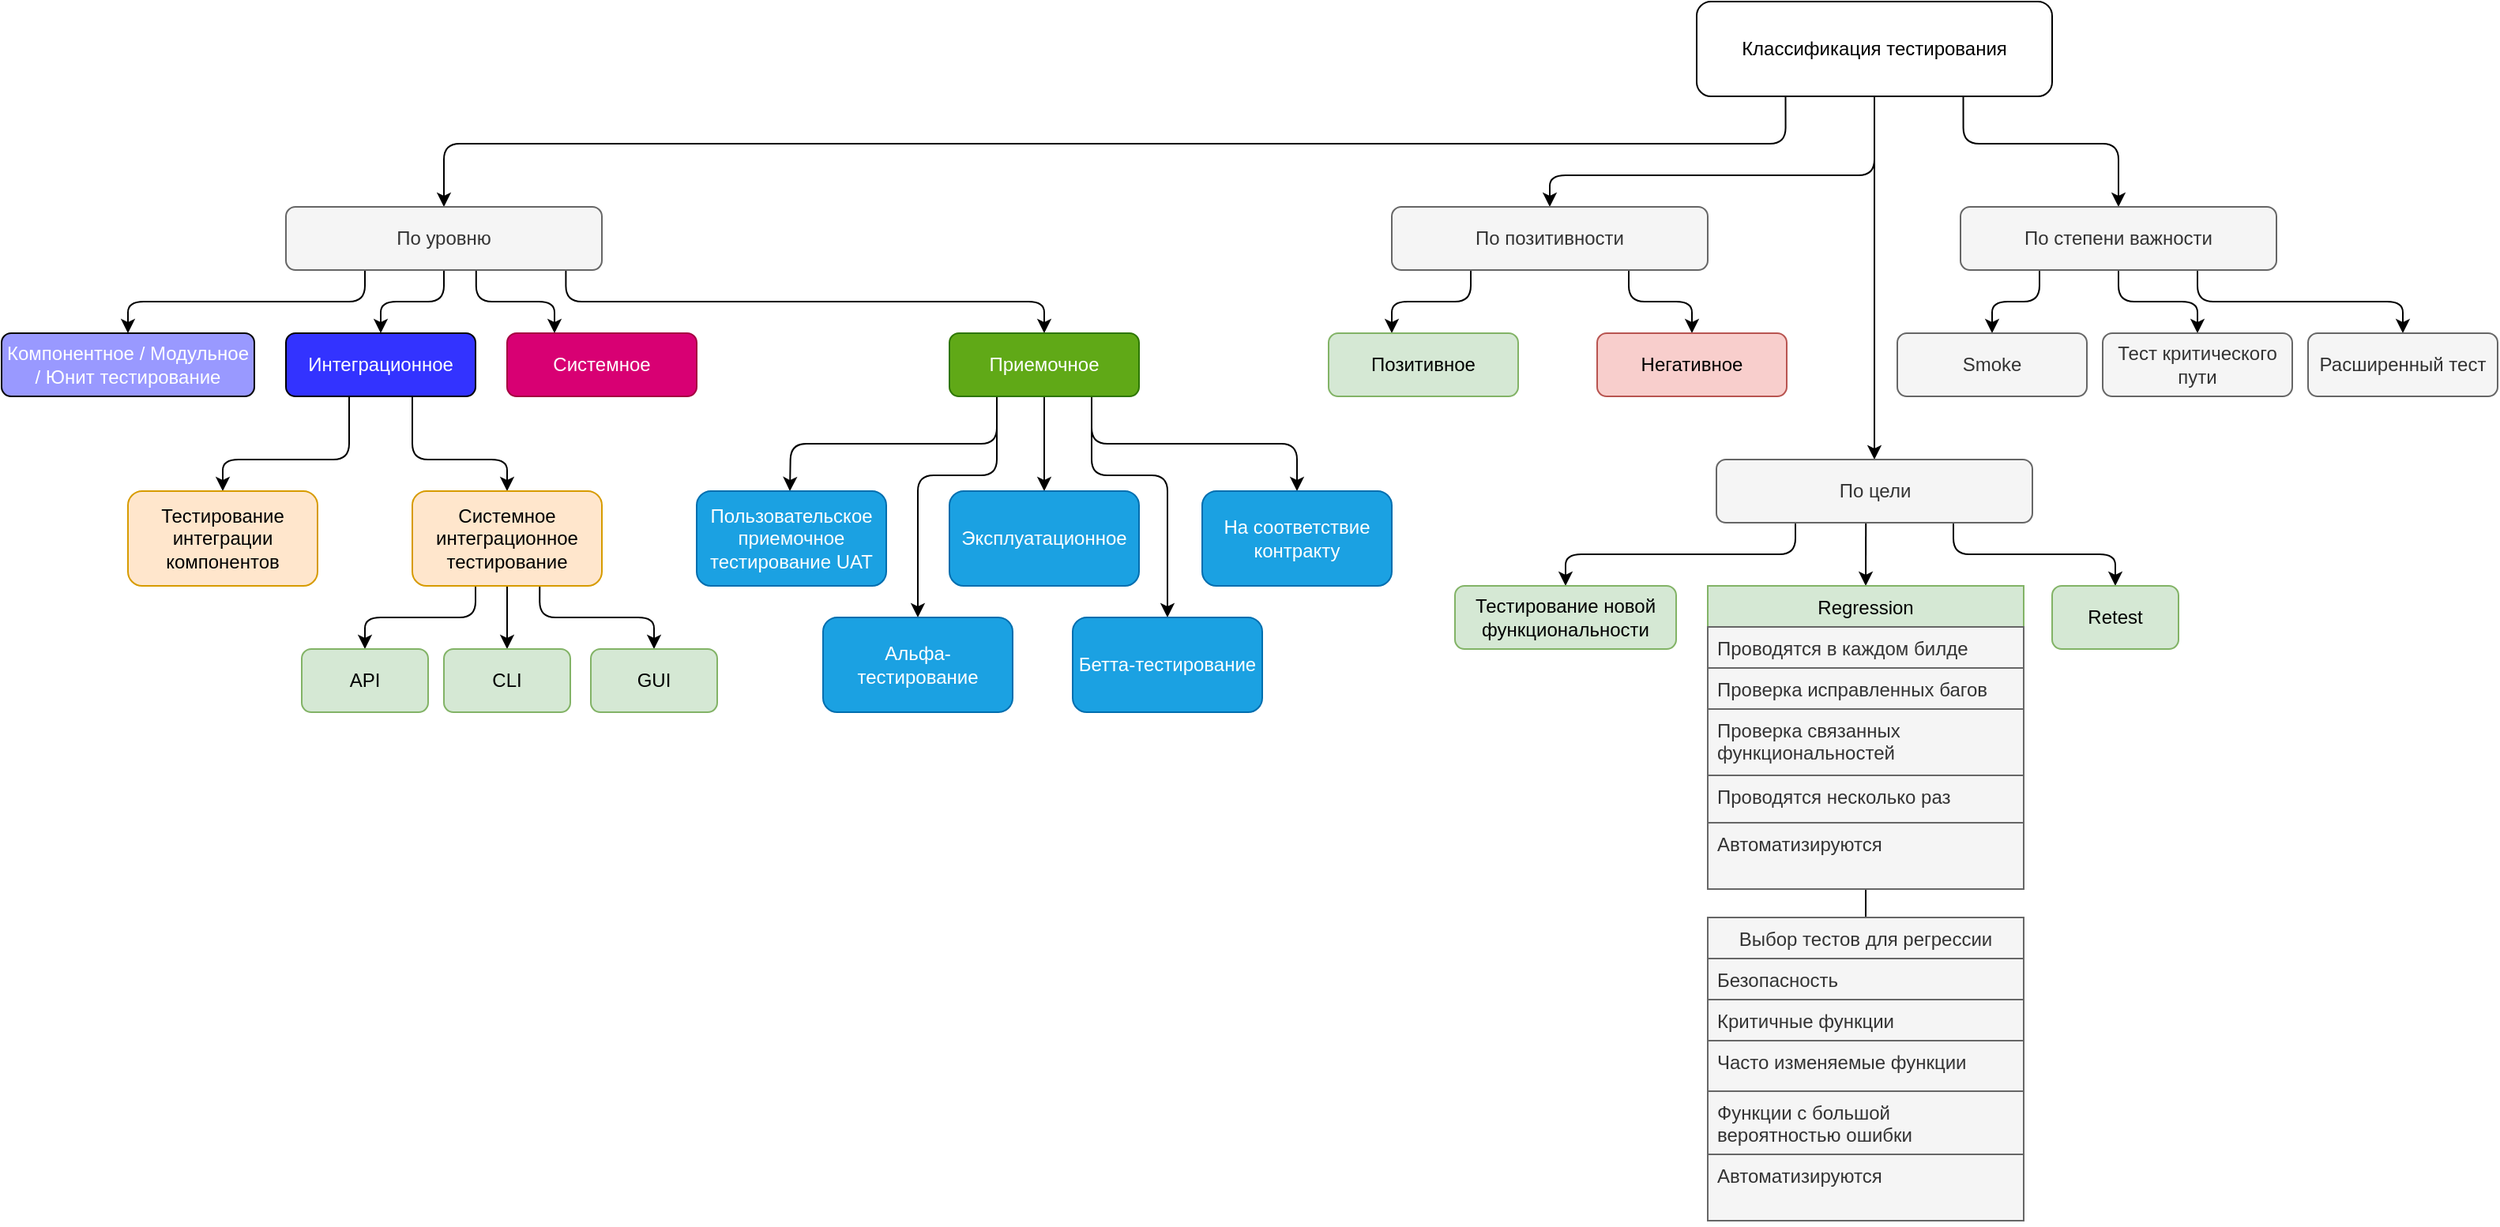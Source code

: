 <mxfile version="20.2.2" type="github">
  <diagram id="81YoFrNnC8OWE1Ijk2aw" name="Page-1">
    <mxGraphModel dx="1830" dy="554" grid="1" gridSize="10" guides="1" tooltips="1" connect="1" arrows="1" fold="1" page="1" pageScale="1" pageWidth="850" pageHeight="1100" math="0" shadow="0">
      <root>
        <mxCell id="0" />
        <mxCell id="1" parent="0" />
        <mxCell id="TF-rLpj3DMXVE8Nql6JV-51" style="edgeStyle=orthogonalEdgeStyle;rounded=1;orthogonalLoop=1;jettySize=auto;html=1;exitX=0.25;exitY=1;exitDx=0;exitDy=0;entryX=0.5;entryY=0;entryDx=0;entryDy=0;fontColor=#FFFFFF;" edge="1" parent="1" source="TF-rLpj3DMXVE8Nql6JV-1" target="TF-rLpj3DMXVE8Nql6JV-2">
          <mxGeometry relative="1" as="geometry">
            <Array as="points">
              <mxPoint x="369" y="120" />
              <mxPoint x="-480" y="120" />
            </Array>
          </mxGeometry>
        </mxCell>
        <mxCell id="TF-rLpj3DMXVE8Nql6JV-52" style="edgeStyle=orthogonalEdgeStyle;rounded=1;orthogonalLoop=1;jettySize=auto;html=1;exitX=0.5;exitY=1;exitDx=0;exitDy=0;entryX=0.5;entryY=0;entryDx=0;entryDy=0;fontColor=#FFFFFF;" edge="1" parent="1" source="TF-rLpj3DMXVE8Nql6JV-1" target="TF-rLpj3DMXVE8Nql6JV-46">
          <mxGeometry relative="1" as="geometry">
            <Array as="points">
              <mxPoint x="426" y="140" />
              <mxPoint x="220" y="140" />
            </Array>
          </mxGeometry>
        </mxCell>
        <mxCell id="TF-rLpj3DMXVE8Nql6JV-60" style="edgeStyle=orthogonalEdgeStyle;rounded=1;orthogonalLoop=1;jettySize=auto;html=1;exitX=0.75;exitY=1;exitDx=0;exitDy=0;fontColor=#FFFFFF;" edge="1" parent="1" source="TF-rLpj3DMXVE8Nql6JV-1" target="TF-rLpj3DMXVE8Nql6JV-53">
          <mxGeometry relative="1" as="geometry">
            <Array as="points">
              <mxPoint x="482" y="120" />
              <mxPoint x="580" y="120" />
            </Array>
          </mxGeometry>
        </mxCell>
        <mxCell id="TF-rLpj3DMXVE8Nql6JV-92" style="edgeStyle=orthogonalEdgeStyle;rounded=1;orthogonalLoop=1;jettySize=auto;html=1;entryX=0.5;entryY=0;entryDx=0;entryDy=0;fontColor=#FFFFFF;" edge="1" parent="1" source="TF-rLpj3DMXVE8Nql6JV-1" target="TF-rLpj3DMXVE8Nql6JV-61">
          <mxGeometry relative="1" as="geometry" />
        </mxCell>
        <mxCell id="TF-rLpj3DMXVE8Nql6JV-1" value="Классификация тестирования" style="rounded=1;whiteSpace=wrap;html=1;" vertex="1" parent="1">
          <mxGeometry x="313" y="30" width="225" height="60" as="geometry" />
        </mxCell>
        <mxCell id="TF-rLpj3DMXVE8Nql6JV-4" value="" style="edgeStyle=orthogonalEdgeStyle;rounded=1;orthogonalLoop=1;jettySize=auto;html=1;exitX=0.25;exitY=1;exitDx=0;exitDy=0;" edge="1" parent="1" source="TF-rLpj3DMXVE8Nql6JV-2" target="TF-rLpj3DMXVE8Nql6JV-3">
          <mxGeometry relative="1" as="geometry" />
        </mxCell>
        <mxCell id="TF-rLpj3DMXVE8Nql6JV-18" style="edgeStyle=orthogonalEdgeStyle;rounded=1;orthogonalLoop=1;jettySize=auto;html=1;exitX=0.5;exitY=1;exitDx=0;exitDy=0;entryX=0.5;entryY=0;entryDx=0;entryDy=0;" edge="1" parent="1" source="TF-rLpj3DMXVE8Nql6JV-2" target="TF-rLpj3DMXVE8Nql6JV-5">
          <mxGeometry relative="1" as="geometry" />
        </mxCell>
        <mxCell id="TF-rLpj3DMXVE8Nql6JV-33" style="edgeStyle=orthogonalEdgeStyle;rounded=1;orthogonalLoop=1;jettySize=auto;html=1;exitX=0.602;exitY=1.006;exitDx=0;exitDy=0;fontColor=#FFFFFF;exitPerimeter=0;" edge="1" parent="1" source="TF-rLpj3DMXVE8Nql6JV-2" target="TF-rLpj3DMXVE8Nql6JV-7">
          <mxGeometry relative="1" as="geometry">
            <Array as="points">
              <mxPoint x="-460" y="220" />
              <mxPoint x="-410" y="220" />
            </Array>
          </mxGeometry>
        </mxCell>
        <mxCell id="TF-rLpj3DMXVE8Nql6JV-34" style="edgeStyle=orthogonalEdgeStyle;rounded=1;orthogonalLoop=1;jettySize=auto;html=1;exitX=0.886;exitY=1.006;exitDx=0;exitDy=0;entryX=0.5;entryY=0;entryDx=0;entryDy=0;fontColor=#FFFFFF;exitPerimeter=0;" edge="1" parent="1" source="TF-rLpj3DMXVE8Nql6JV-2" target="TF-rLpj3DMXVE8Nql6JV-31">
          <mxGeometry relative="1" as="geometry" />
        </mxCell>
        <mxCell id="TF-rLpj3DMXVE8Nql6JV-2" value="По уровню" style="rounded=1;whiteSpace=wrap;html=1;fillColor=#f5f5f5;fontColor=#333333;strokeColor=#666666;" vertex="1" parent="1">
          <mxGeometry x="-580" y="160" width="200" height="40" as="geometry" />
        </mxCell>
        <mxCell id="TF-rLpj3DMXVE8Nql6JV-3" value="Компонентное / Модульное / Юнит тестирование" style="whiteSpace=wrap;html=1;rounded=1;fillColor=#9999FF;fontColor=#FFFFFF;" vertex="1" parent="1">
          <mxGeometry x="-760" y="240" width="160" height="40" as="geometry" />
        </mxCell>
        <mxCell id="TF-rLpj3DMXVE8Nql6JV-21" value="" style="edgeStyle=orthogonalEdgeStyle;rounded=1;orthogonalLoop=1;jettySize=auto;html=1;" edge="1" parent="1" source="TF-rLpj3DMXVE8Nql6JV-5" target="TF-rLpj3DMXVE8Nql6JV-20">
          <mxGeometry relative="1" as="geometry">
            <Array as="points">
              <mxPoint x="-540" y="320" />
              <mxPoint x="-620" y="320" />
            </Array>
          </mxGeometry>
        </mxCell>
        <mxCell id="TF-rLpj3DMXVE8Nql6JV-23" value="" style="edgeStyle=orthogonalEdgeStyle;rounded=1;orthogonalLoop=1;jettySize=auto;html=1;" edge="1" parent="1" source="TF-rLpj3DMXVE8Nql6JV-5" target="TF-rLpj3DMXVE8Nql6JV-22">
          <mxGeometry relative="1" as="geometry">
            <Array as="points">
              <mxPoint x="-500" y="320" />
              <mxPoint x="-440" y="320" />
            </Array>
          </mxGeometry>
        </mxCell>
        <mxCell id="TF-rLpj3DMXVE8Nql6JV-5" value="Интеграционное" style="whiteSpace=wrap;html=1;rounded=1;fillColor=#3333FF;fontColor=#FFFFFF;" vertex="1" parent="1">
          <mxGeometry x="-580" y="240" width="120" height="40" as="geometry" />
        </mxCell>
        <mxCell id="TF-rLpj3DMXVE8Nql6JV-7" value="Системное" style="whiteSpace=wrap;html=1;rounded=1;fillColor=#d80073;fontColor=#ffffff;strokeColor=#A50040;" vertex="1" parent="1">
          <mxGeometry x="-440" y="240" width="120" height="40" as="geometry" />
        </mxCell>
        <mxCell id="TF-rLpj3DMXVE8Nql6JV-9" style="edgeStyle=orthogonalEdgeStyle;rounded=0;orthogonalLoop=1;jettySize=auto;html=1;exitX=0.5;exitY=1;exitDx=0;exitDy=0;" edge="1" parent="1" source="TF-rLpj3DMXVE8Nql6JV-3" target="TF-rLpj3DMXVE8Nql6JV-3">
          <mxGeometry relative="1" as="geometry" />
        </mxCell>
        <mxCell id="TF-rLpj3DMXVE8Nql6JV-20" value="Тестирование интеграции компонентов" style="whiteSpace=wrap;html=1;rounded=1;fillColor=#ffe6cc;strokeColor=#d79b00;" vertex="1" parent="1">
          <mxGeometry x="-680" y="340" width="120" height="60" as="geometry" />
        </mxCell>
        <mxCell id="TF-rLpj3DMXVE8Nql6JV-25" value="" style="edgeStyle=orthogonalEdgeStyle;rounded=1;orthogonalLoop=1;jettySize=auto;html=1;" edge="1" parent="1" source="TF-rLpj3DMXVE8Nql6JV-22" target="TF-rLpj3DMXVE8Nql6JV-24">
          <mxGeometry relative="1" as="geometry">
            <Array as="points">
              <mxPoint x="-460" y="420" />
              <mxPoint x="-530" y="420" />
            </Array>
          </mxGeometry>
        </mxCell>
        <mxCell id="TF-rLpj3DMXVE8Nql6JV-27" value="" style="edgeStyle=orthogonalEdgeStyle;rounded=1;orthogonalLoop=1;jettySize=auto;html=1;fontColor=#FFFFFF;" edge="1" parent="1" source="TF-rLpj3DMXVE8Nql6JV-22" target="TF-rLpj3DMXVE8Nql6JV-26">
          <mxGeometry relative="1" as="geometry" />
        </mxCell>
        <mxCell id="TF-rLpj3DMXVE8Nql6JV-29" style="edgeStyle=orthogonalEdgeStyle;rounded=1;orthogonalLoop=1;jettySize=auto;html=1;exitX=0.672;exitY=0.989;exitDx=0;exitDy=0;entryX=0.5;entryY=0;entryDx=0;entryDy=0;fontColor=#FFFFFF;exitPerimeter=0;" edge="1" parent="1" source="TF-rLpj3DMXVE8Nql6JV-22" target="TF-rLpj3DMXVE8Nql6JV-28">
          <mxGeometry relative="1" as="geometry">
            <Array as="points">
              <mxPoint x="-419" y="420" />
              <mxPoint x="-347" y="420" />
            </Array>
          </mxGeometry>
        </mxCell>
        <mxCell id="TF-rLpj3DMXVE8Nql6JV-22" value="Системное интеграционное тестирование" style="whiteSpace=wrap;html=1;rounded=1;fillColor=#ffe6cc;strokeColor=#d79b00;" vertex="1" parent="1">
          <mxGeometry x="-500" y="340" width="120" height="60" as="geometry" />
        </mxCell>
        <mxCell id="TF-rLpj3DMXVE8Nql6JV-24" value="API" style="whiteSpace=wrap;html=1;rounded=1;fillColor=#d5e8d4;strokeColor=#82b366;" vertex="1" parent="1">
          <mxGeometry x="-570" y="440" width="80" height="40" as="geometry" />
        </mxCell>
        <mxCell id="TF-rLpj3DMXVE8Nql6JV-26" value="CLI" style="whiteSpace=wrap;html=1;rounded=1;fillColor=#d5e8d4;strokeColor=#82b366;" vertex="1" parent="1">
          <mxGeometry x="-480" y="440" width="80" height="40" as="geometry" />
        </mxCell>
        <mxCell id="TF-rLpj3DMXVE8Nql6JV-28" value="GUI" style="whiteSpace=wrap;html=1;rounded=1;fillColor=#d5e8d4;strokeColor=#82b366;" vertex="1" parent="1">
          <mxGeometry x="-387" y="440" width="80" height="40" as="geometry" />
        </mxCell>
        <mxCell id="TF-rLpj3DMXVE8Nql6JV-38" style="edgeStyle=orthogonalEdgeStyle;rounded=1;orthogonalLoop=1;jettySize=auto;html=1;exitX=0.25;exitY=1;exitDx=0;exitDy=0;entryX=0.5;entryY=0;entryDx=0;entryDy=0;fontColor=#FFFFFF;" edge="1" parent="1" source="TF-rLpj3DMXVE8Nql6JV-31">
          <mxGeometry relative="1" as="geometry">
            <mxPoint x="-261.0" y="340" as="targetPoint" />
          </mxGeometry>
        </mxCell>
        <mxCell id="TF-rLpj3DMXVE8Nql6JV-39" style="edgeStyle=orthogonalEdgeStyle;rounded=1;orthogonalLoop=1;jettySize=auto;html=1;exitX=0.5;exitY=1;exitDx=0;exitDy=0;fontColor=#FFFFFF;" edge="1" parent="1" source="TF-rLpj3DMXVE8Nql6JV-31" target="TF-rLpj3DMXVE8Nql6JV-37">
          <mxGeometry relative="1" as="geometry" />
        </mxCell>
        <mxCell id="TF-rLpj3DMXVE8Nql6JV-41" style="edgeStyle=orthogonalEdgeStyle;rounded=1;orthogonalLoop=1;jettySize=auto;html=1;exitX=0.75;exitY=1;exitDx=0;exitDy=0;entryX=0.5;entryY=0;entryDx=0;entryDy=0;fontColor=#FFFFFF;" edge="1" parent="1" source="TF-rLpj3DMXVE8Nql6JV-31" target="TF-rLpj3DMXVE8Nql6JV-40">
          <mxGeometry relative="1" as="geometry" />
        </mxCell>
        <mxCell id="TF-rLpj3DMXVE8Nql6JV-44" style="edgeStyle=orthogonalEdgeStyle;rounded=1;orthogonalLoop=1;jettySize=auto;html=1;exitX=0.25;exitY=1;exitDx=0;exitDy=0;entryX=0.5;entryY=0;entryDx=0;entryDy=0;fontColor=#FFFFFF;" edge="1" parent="1" source="TF-rLpj3DMXVE8Nql6JV-31" target="TF-rLpj3DMXVE8Nql6JV-42">
          <mxGeometry relative="1" as="geometry">
            <Array as="points">
              <mxPoint x="-130" y="330" />
              <mxPoint x="-180" y="330" />
            </Array>
          </mxGeometry>
        </mxCell>
        <mxCell id="TF-rLpj3DMXVE8Nql6JV-45" style="edgeStyle=orthogonalEdgeStyle;rounded=1;orthogonalLoop=1;jettySize=auto;html=1;exitX=0.75;exitY=1;exitDx=0;exitDy=0;entryX=0.5;entryY=0;entryDx=0;entryDy=0;fontColor=#FFFFFF;" edge="1" parent="1" source="TF-rLpj3DMXVE8Nql6JV-31" target="TF-rLpj3DMXVE8Nql6JV-43">
          <mxGeometry relative="1" as="geometry">
            <Array as="points">
              <mxPoint x="-70" y="330" />
              <mxPoint x="-22" y="330" />
            </Array>
          </mxGeometry>
        </mxCell>
        <mxCell id="TF-rLpj3DMXVE8Nql6JV-31" value="Приемочное" style="whiteSpace=wrap;html=1;rounded=1;fillColor=#60a917;fontColor=#ffffff;strokeColor=#2D7600;" vertex="1" parent="1">
          <mxGeometry x="-160" y="240" width="120" height="40" as="geometry" />
        </mxCell>
        <mxCell id="TF-rLpj3DMXVE8Nql6JV-35" value="Пользовательское приемочное тестирование UAT" style="whiteSpace=wrap;html=1;fillColor=#1ba1e2;rounded=1;strokeColor=#006EAF;fontColor=#ffffff;" vertex="1" parent="1">
          <mxGeometry x="-320" y="340" width="120" height="60" as="geometry" />
        </mxCell>
        <mxCell id="TF-rLpj3DMXVE8Nql6JV-37" value="Эксплуатационное" style="whiteSpace=wrap;html=1;fillColor=#1ba1e2;rounded=1;strokeColor=#006EAF;fontColor=#ffffff;" vertex="1" parent="1">
          <mxGeometry x="-160" y="340" width="120" height="60" as="geometry" />
        </mxCell>
        <mxCell id="TF-rLpj3DMXVE8Nql6JV-40" value="На соответствие контракту" style="whiteSpace=wrap;html=1;fillColor=#1ba1e2;rounded=1;strokeColor=#006EAF;fontColor=#ffffff;" vertex="1" parent="1">
          <mxGeometry y="340" width="120" height="60" as="geometry" />
        </mxCell>
        <mxCell id="TF-rLpj3DMXVE8Nql6JV-42" value="Альфа-тестирование" style="whiteSpace=wrap;html=1;fillColor=#1ba1e2;rounded=1;strokeColor=#006EAF;fontColor=#ffffff;" vertex="1" parent="1">
          <mxGeometry x="-240" y="420" width="120" height="60" as="geometry" />
        </mxCell>
        <mxCell id="TF-rLpj3DMXVE8Nql6JV-43" value="Бетта-тестирование" style="whiteSpace=wrap;html=1;fillColor=#1ba1e2;rounded=1;strokeColor=#006EAF;fontColor=#ffffff;" vertex="1" parent="1">
          <mxGeometry x="-82" y="420" width="120" height="60" as="geometry" />
        </mxCell>
        <mxCell id="TF-rLpj3DMXVE8Nql6JV-48" value="" style="edgeStyle=orthogonalEdgeStyle;rounded=1;orthogonalLoop=1;jettySize=auto;html=1;fontColor=#FFFFFF;exitX=0.25;exitY=1;exitDx=0;exitDy=0;" edge="1" parent="1" source="TF-rLpj3DMXVE8Nql6JV-46" target="TF-rLpj3DMXVE8Nql6JV-47">
          <mxGeometry relative="1" as="geometry">
            <Array as="points">
              <mxPoint x="170" y="220" />
              <mxPoint x="120" y="220" />
            </Array>
          </mxGeometry>
        </mxCell>
        <mxCell id="TF-rLpj3DMXVE8Nql6JV-50" style="edgeStyle=orthogonalEdgeStyle;rounded=1;orthogonalLoop=1;jettySize=auto;html=1;exitX=0.75;exitY=1;exitDx=0;exitDy=0;entryX=0.5;entryY=0;entryDx=0;entryDy=0;fontColor=#FFFFFF;" edge="1" parent="1" source="TF-rLpj3DMXVE8Nql6JV-46" target="TF-rLpj3DMXVE8Nql6JV-49">
          <mxGeometry relative="1" as="geometry" />
        </mxCell>
        <mxCell id="TF-rLpj3DMXVE8Nql6JV-46" value="По позитивности" style="rounded=1;whiteSpace=wrap;html=1;fillColor=#f5f5f5;fontColor=#333333;strokeColor=#666666;" vertex="1" parent="1">
          <mxGeometry x="120" y="160" width="200" height="40" as="geometry" />
        </mxCell>
        <mxCell id="TF-rLpj3DMXVE8Nql6JV-47" value="Позитивное" style="whiteSpace=wrap;html=1;fillColor=#d5e8d4;strokeColor=#82b366;rounded=1;" vertex="1" parent="1">
          <mxGeometry x="80" y="240" width="120" height="40" as="geometry" />
        </mxCell>
        <mxCell id="TF-rLpj3DMXVE8Nql6JV-49" value="Негативное" style="whiteSpace=wrap;html=1;fillColor=#f8cecc;strokeColor=#b85450;rounded=1;" vertex="1" parent="1">
          <mxGeometry x="250" y="240" width="120" height="40" as="geometry" />
        </mxCell>
        <mxCell id="TF-rLpj3DMXVE8Nql6JV-57" style="edgeStyle=orthogonalEdgeStyle;rounded=1;orthogonalLoop=1;jettySize=auto;html=1;exitX=0.25;exitY=1;exitDx=0;exitDy=0;entryX=0.5;entryY=0;entryDx=0;entryDy=0;fontColor=#FFFFFF;" edge="1" parent="1" source="TF-rLpj3DMXVE8Nql6JV-53" target="TF-rLpj3DMXVE8Nql6JV-54">
          <mxGeometry relative="1" as="geometry" />
        </mxCell>
        <mxCell id="TF-rLpj3DMXVE8Nql6JV-58" style="edgeStyle=orthogonalEdgeStyle;rounded=1;orthogonalLoop=1;jettySize=auto;html=1;exitX=0.5;exitY=1;exitDx=0;exitDy=0;entryX=0.5;entryY=0;entryDx=0;entryDy=0;fontColor=#FFFFFF;" edge="1" parent="1" source="TF-rLpj3DMXVE8Nql6JV-53" target="TF-rLpj3DMXVE8Nql6JV-55">
          <mxGeometry relative="1" as="geometry" />
        </mxCell>
        <mxCell id="TF-rLpj3DMXVE8Nql6JV-59" style="edgeStyle=orthogonalEdgeStyle;rounded=1;orthogonalLoop=1;jettySize=auto;html=1;exitX=0.75;exitY=1;exitDx=0;exitDy=0;fontColor=#FFFFFF;" edge="1" parent="1" source="TF-rLpj3DMXVE8Nql6JV-53" target="TF-rLpj3DMXVE8Nql6JV-56">
          <mxGeometry relative="1" as="geometry" />
        </mxCell>
        <mxCell id="TF-rLpj3DMXVE8Nql6JV-53" value="По степени важности" style="rounded=1;whiteSpace=wrap;html=1;fillColor=#f5f5f5;fontColor=#333333;strokeColor=#666666;" vertex="1" parent="1">
          <mxGeometry x="480" y="160" width="200" height="40" as="geometry" />
        </mxCell>
        <mxCell id="TF-rLpj3DMXVE8Nql6JV-54" value="Smoke" style="whiteSpace=wrap;html=1;fillColor=#f5f5f5;strokeColor=#666666;fontColor=#333333;rounded=1;" vertex="1" parent="1">
          <mxGeometry x="440" y="240" width="120" height="40" as="geometry" />
        </mxCell>
        <mxCell id="TF-rLpj3DMXVE8Nql6JV-55" value="Тест критического пути" style="whiteSpace=wrap;html=1;fillColor=#f5f5f5;strokeColor=#666666;fontColor=#333333;rounded=1;" vertex="1" parent="1">
          <mxGeometry x="570" y="240" width="120" height="40" as="geometry" />
        </mxCell>
        <mxCell id="TF-rLpj3DMXVE8Nql6JV-56" value="Расширенный тест" style="whiteSpace=wrap;html=1;fillColor=#f5f5f5;strokeColor=#666666;fontColor=#333333;rounded=1;" vertex="1" parent="1">
          <mxGeometry x="700" y="240" width="120" height="40" as="geometry" />
        </mxCell>
        <mxCell id="TF-rLpj3DMXVE8Nql6JV-64" style="edgeStyle=orthogonalEdgeStyle;rounded=1;orthogonalLoop=1;jettySize=auto;html=1;exitX=0.25;exitY=1;exitDx=0;exitDy=0;entryX=0.5;entryY=0;entryDx=0;entryDy=0;fontColor=#FFFFFF;" edge="1" parent="1" source="TF-rLpj3DMXVE8Nql6JV-61" target="TF-rLpj3DMXVE8Nql6JV-62">
          <mxGeometry relative="1" as="geometry" />
        </mxCell>
        <mxCell id="TF-rLpj3DMXVE8Nql6JV-65" style="edgeStyle=orthogonalEdgeStyle;rounded=1;orthogonalLoop=1;jettySize=auto;html=1;exitX=0.473;exitY=1.006;exitDx=0;exitDy=0;entryX=0.5;entryY=0;entryDx=0;entryDy=0;fontColor=#FFFFFF;exitPerimeter=0;" edge="1" parent="1" source="TF-rLpj3DMXVE8Nql6JV-61" target="TF-rLpj3DMXVE8Nql6JV-70">
          <mxGeometry relative="1" as="geometry">
            <mxPoint x="405.0" y="400" as="targetPoint" />
            <Array as="points" />
          </mxGeometry>
        </mxCell>
        <mxCell id="TF-rLpj3DMXVE8Nql6JV-90" style="edgeStyle=orthogonalEdgeStyle;rounded=1;orthogonalLoop=1;jettySize=auto;html=1;exitX=0.75;exitY=1;exitDx=0;exitDy=0;fontColor=#FFFFFF;entryX=0.5;entryY=0;entryDx=0;entryDy=0;" edge="1" parent="1" source="TF-rLpj3DMXVE8Nql6JV-61" target="TF-rLpj3DMXVE8Nql6JV-91">
          <mxGeometry relative="1" as="geometry">
            <mxPoint x="640" y="400.0" as="targetPoint" />
          </mxGeometry>
        </mxCell>
        <mxCell id="TF-rLpj3DMXVE8Nql6JV-61" value="По цели" style="rounded=1;whiteSpace=wrap;html=1;fillColor=#f5f5f5;fontColor=#333333;strokeColor=#666666;" vertex="1" parent="1">
          <mxGeometry x="325.5" y="320" width="200" height="40" as="geometry" />
        </mxCell>
        <mxCell id="TF-rLpj3DMXVE8Nql6JV-62" value="Тестирование новой функциональности" style="whiteSpace=wrap;html=1;fillColor=#d5e8d4;strokeColor=#82b366;rounded=1;" vertex="1" parent="1">
          <mxGeometry x="160" y="400" width="140" height="40" as="geometry" />
        </mxCell>
        <mxCell id="TF-rLpj3DMXVE8Nql6JV-77" value="" style="edgeStyle=orthogonalEdgeStyle;rounded=1;orthogonalLoop=1;jettySize=auto;html=1;fontColor=#FFFFFF;" edge="1" parent="1" source="TF-rLpj3DMXVE8Nql6JV-70">
          <mxGeometry relative="1" as="geometry">
            <mxPoint x="420.048" y="610" as="targetPoint" />
          </mxGeometry>
        </mxCell>
        <mxCell id="TF-rLpj3DMXVE8Nql6JV-70" value="Regression" style="swimlane;fontStyle=0;childLayout=stackLayout;horizontal=1;startSize=26;fillColor=#d5e8d4;horizontalStack=0;resizeParent=1;resizeParentMax=0;resizeLast=0;collapsible=1;marginBottom=0;strokeColor=#82b366;" vertex="1" parent="1">
          <mxGeometry x="320" y="400" width="200" height="192" as="geometry">
            <mxRectangle x="320" y="400" width="100" height="30" as="alternateBounds" />
          </mxGeometry>
        </mxCell>
        <mxCell id="TF-rLpj3DMXVE8Nql6JV-71" value="Проводятся в каждом билде" style="text;align=left;verticalAlign=top;spacingLeft=4;spacingRight=4;overflow=hidden;rotatable=0;points=[[0,0.5],[1,0.5]];portConstraint=eastwest;fillColor=#f5f5f5;fontColor=#333333;strokeColor=#666666;" vertex="1" parent="TF-rLpj3DMXVE8Nql6JV-70">
          <mxGeometry y="26" width="200" height="26" as="geometry" />
        </mxCell>
        <mxCell id="TF-rLpj3DMXVE8Nql6JV-72" value="Проверка исправленных багов" style="text;align=left;verticalAlign=top;spacingLeft=4;spacingRight=4;overflow=hidden;rotatable=0;points=[[0,0.5],[1,0.5]];portConstraint=eastwest;fillColor=#f5f5f5;fontColor=#333333;strokeColor=#666666;" vertex="1" parent="TF-rLpj3DMXVE8Nql6JV-70">
          <mxGeometry y="52" width="200" height="26" as="geometry" />
        </mxCell>
        <mxCell id="TF-rLpj3DMXVE8Nql6JV-73" value="Проверка связанных &#xa;функциональностей" style="text;align=left;verticalAlign=top;spacingLeft=4;spacingRight=4;overflow=hidden;rotatable=0;points=[[0,0.5],[1,0.5]];portConstraint=eastwest;fillColor=#f5f5f5;fontColor=#333333;strokeColor=#666666;" vertex="1" parent="TF-rLpj3DMXVE8Nql6JV-70">
          <mxGeometry y="78" width="200" height="42" as="geometry" />
        </mxCell>
        <mxCell id="TF-rLpj3DMXVE8Nql6JV-74" value="Проводятся несколько раз" style="text;align=left;verticalAlign=top;spacingLeft=4;spacingRight=4;overflow=hidden;rotatable=0;points=[[0,0.5],[1,0.5]];portConstraint=eastwest;fillColor=#f5f5f5;fontColor=#333333;strokeColor=#666666;" vertex="1" parent="TF-rLpj3DMXVE8Nql6JV-70">
          <mxGeometry y="120" width="200" height="30" as="geometry" />
        </mxCell>
        <mxCell id="TF-rLpj3DMXVE8Nql6JV-75" value="Автоматизируются" style="text;align=left;verticalAlign=top;spacingLeft=4;spacingRight=4;overflow=hidden;rotatable=0;points=[[0,0.5],[1,0.5]];portConstraint=eastwest;fillColor=#f5f5f5;fontColor=#333333;strokeColor=#666666;" vertex="1" parent="TF-rLpj3DMXVE8Nql6JV-70">
          <mxGeometry y="150" width="200" height="42" as="geometry" />
        </mxCell>
        <mxCell id="TF-rLpj3DMXVE8Nql6JV-84" value="Выбор тестов для регрессии" style="swimlane;fontStyle=0;childLayout=stackLayout;horizontal=1;startSize=26;fillColor=#f5f5f5;horizontalStack=0;resizeParent=1;resizeParentMax=0;resizeLast=0;collapsible=1;marginBottom=0;fontColor=#333333;strokeColor=#666666;" vertex="1" parent="1">
          <mxGeometry x="320" y="610" width="200" height="192" as="geometry">
            <mxRectangle x="320" y="400" width="100" height="30" as="alternateBounds" />
          </mxGeometry>
        </mxCell>
        <mxCell id="TF-rLpj3DMXVE8Nql6JV-85" value="Безопасность" style="text;align=left;verticalAlign=top;spacingLeft=4;spacingRight=4;overflow=hidden;rotatable=0;points=[[0,0.5],[1,0.5]];portConstraint=eastwest;fillColor=#f5f5f5;fontColor=#333333;strokeColor=#666666;" vertex="1" parent="TF-rLpj3DMXVE8Nql6JV-84">
          <mxGeometry y="26" width="200" height="26" as="geometry" />
        </mxCell>
        <mxCell id="TF-rLpj3DMXVE8Nql6JV-86" value="Критичные функции" style="text;align=left;verticalAlign=top;spacingLeft=4;spacingRight=4;overflow=hidden;rotatable=0;points=[[0,0.5],[1,0.5]];portConstraint=eastwest;fillColor=#f5f5f5;fontColor=#333333;strokeColor=#666666;" vertex="1" parent="TF-rLpj3DMXVE8Nql6JV-84">
          <mxGeometry y="52" width="200" height="26" as="geometry" />
        </mxCell>
        <mxCell id="TF-rLpj3DMXVE8Nql6JV-87" value="Часто изменяемые функции" style="text;align=left;verticalAlign=top;spacingLeft=4;spacingRight=4;overflow=hidden;rotatable=0;points=[[0,0.5],[1,0.5]];portConstraint=eastwest;fillColor=#f5f5f5;fontColor=#333333;strokeColor=#666666;" vertex="1" parent="TF-rLpj3DMXVE8Nql6JV-84">
          <mxGeometry y="78" width="200" height="32" as="geometry" />
        </mxCell>
        <mxCell id="TF-rLpj3DMXVE8Nql6JV-88" value="Функции с большой вероятностью ошибки" style="text;align=left;verticalAlign=top;spacingLeft=4;spacingRight=4;overflow=hidden;rotatable=0;points=[[0,0.5],[1,0.5]];portConstraint=eastwest;fillColor=#f5f5f5;fontColor=#333333;strokeColor=#666666;whiteSpace=wrap;" vertex="1" parent="TF-rLpj3DMXVE8Nql6JV-84">
          <mxGeometry y="110" width="200" height="40" as="geometry" />
        </mxCell>
        <mxCell id="TF-rLpj3DMXVE8Nql6JV-89" value="Автоматизируются" style="text;align=left;verticalAlign=top;spacingLeft=4;spacingRight=4;overflow=hidden;rotatable=0;points=[[0,0.5],[1,0.5]];portConstraint=eastwest;fillColor=#f5f5f5;fontColor=#333333;strokeColor=#666666;" vertex="1" parent="TF-rLpj3DMXVE8Nql6JV-84">
          <mxGeometry y="150" width="200" height="42" as="geometry" />
        </mxCell>
        <mxCell id="TF-rLpj3DMXVE8Nql6JV-91" value="Retest" style="rounded=1;whiteSpace=wrap;html=1;fillColor=#d5e8d4;strokeColor=#82b366;" vertex="1" parent="1">
          <mxGeometry x="538" y="400" width="80" height="40" as="geometry" />
        </mxCell>
      </root>
    </mxGraphModel>
  </diagram>
</mxfile>
